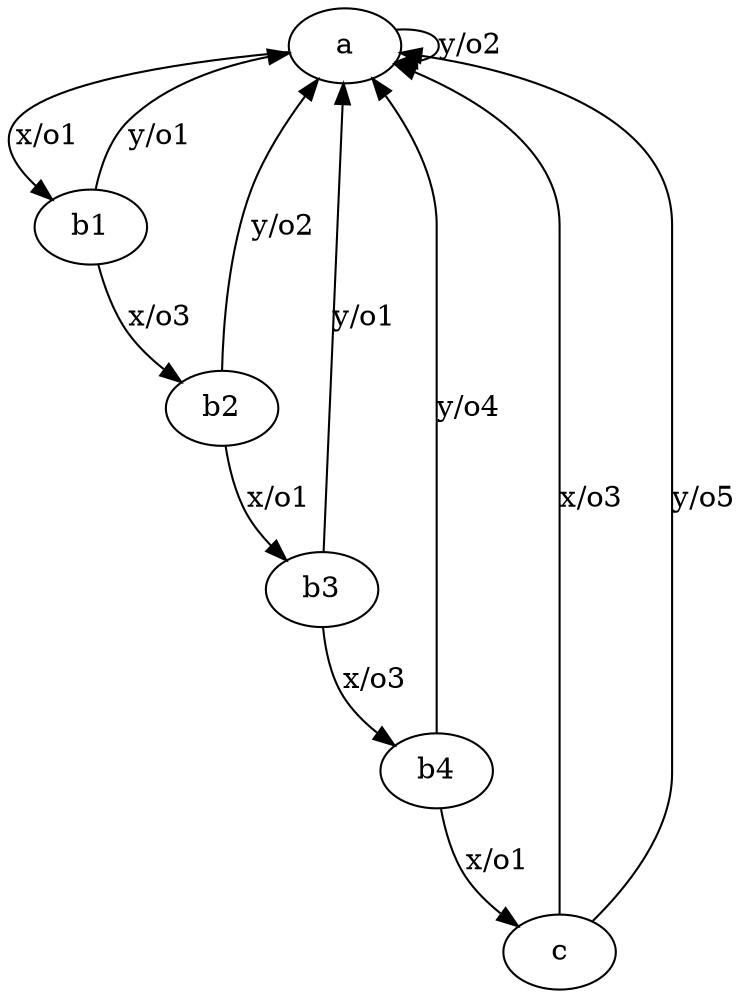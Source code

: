 digraph MealyMachine {
    a -> b1 [label="x/o1"];
    a -> a [label="y/o2"];
    b1 -> b2 [label="x/o3"];
    b1 -> a [label="y/o1"];
    b2 -> b3 [label="x/o1"];
    b2 -> a [label="y/o2"];
    b3 -> b4 [label="x/o3"];
    b3 -> a [label="y/o1"];
    b4 -> c [label="x/o1"];
    b4 -> a [label="y/o4"];
    c -> a [label="x/o3"];
    c -> a [label="y/o5"];
}

